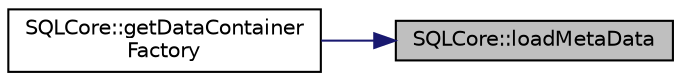 digraph "SQLCore::loadMetaData"
{
 // LATEX_PDF_SIZE
  edge [fontname="Helvetica",fontsize="10",labelfontname="Helvetica",labelfontsize="10"];
  node [fontname="Helvetica",fontsize="10",shape=record];
  rankdir="RL";
  Node1 [label="SQLCore::loadMetaData",height=0.2,width=0.4,color="black", fillcolor="grey75", style="filled", fontcolor="black",tooltip=" "];
  Node1 -> Node2 [dir="back",color="midnightblue",fontsize="10",style="solid",fontname="Helvetica"];
  Node2 [label="SQLCore::getDataContainer\lFactory",height=0.2,width=0.4,color="black", fillcolor="white", style="filled",URL="$namespace_s_q_l_core.html#a532b3e6189c858f6edaf339e701ec064",tooltip=" "];
}
